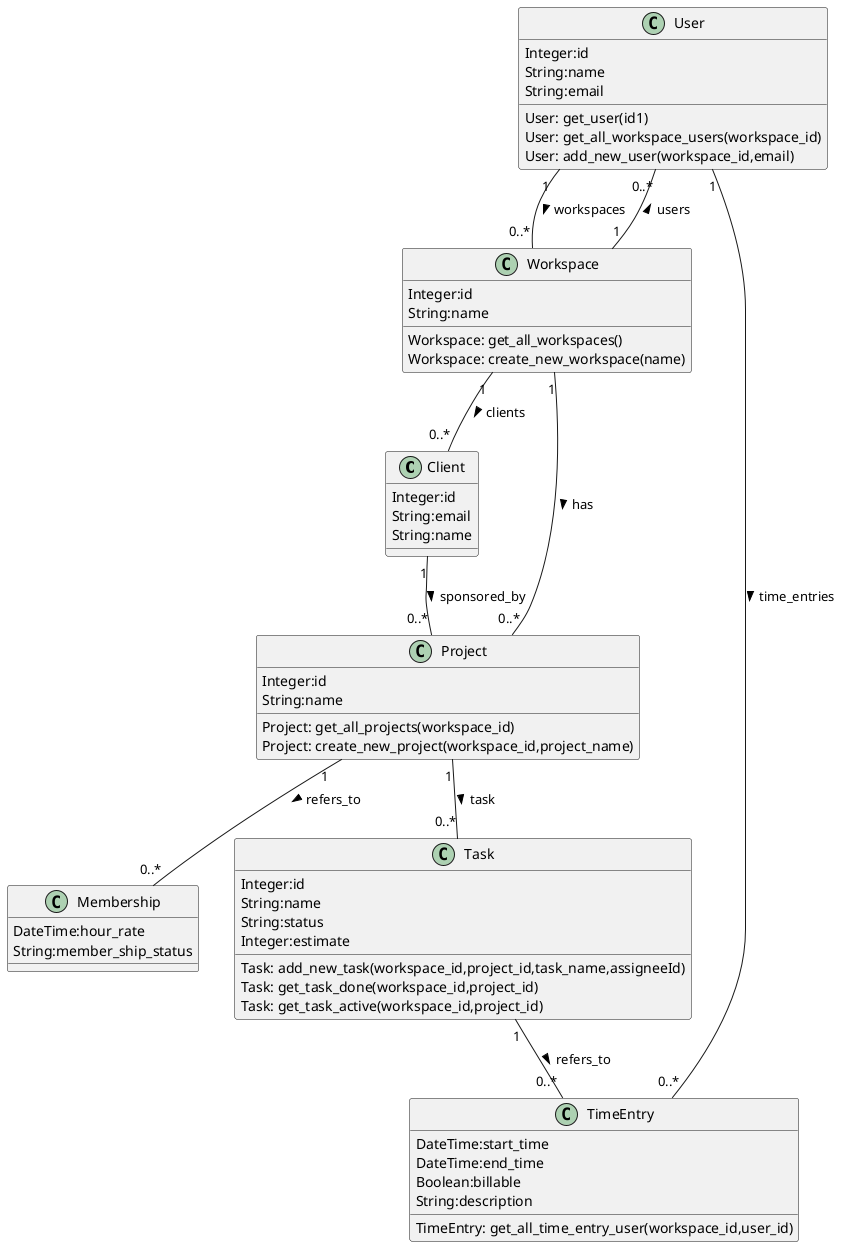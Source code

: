 @startuml
class Client{
	Integer:id
	String:email
	String:name
}

Client "1" -- "0..*" Project : sponsored_by >

class Project{
	Integer:id
	String:name
	Project: get_all_projects(workspace_id)
	Project: create_new_project(workspace_id,project_name)
}

Project "1" -- "0..*" Membership : refers_to >
Project "1" -- "0..*" Task : task >

class Task{
	Integer:id
	String:name
	String:status
	Integer:estimate
	Task: add_new_task(workspace_id,project_id,task_name,assigneeId)
	Task: get_task_done(workspace_id,project_id)
	Task: get_task_active(workspace_id,project_id)
}

Task "1" -- "0..*" TimeEntry : refers_to >

class Workspace{
	Integer:id
	String:name
	Workspace: get_all_workspaces()
	Workspace: create_new_workspace(name)
}

Workspace "1" -- "0..*" Project : has >
Workspace "1" -- "0..*" User : users >
Workspace "1" -- "0..*" Client : clients >

class TimeEntry{
	DateTime:start_time
	DateTime:end_time
	Boolean:billable
	String:description
	TimeEntry: get_all_time_entry_user(workspace_id,user_id)
}


class User{
	Integer:id
	String:name
	String:email
	User: get_user(id1)
	User: get_all_workspace_users(workspace_id)
	User: add_new_user(workspace_id,email)
}

User "1" -- "0..*" TimeEntry : time_entries >
User "1" -- "0..*" Workspace : workspaces >

class Membership{
	DateTime:hour_rate
	String:member_ship_status
}



@enduml
